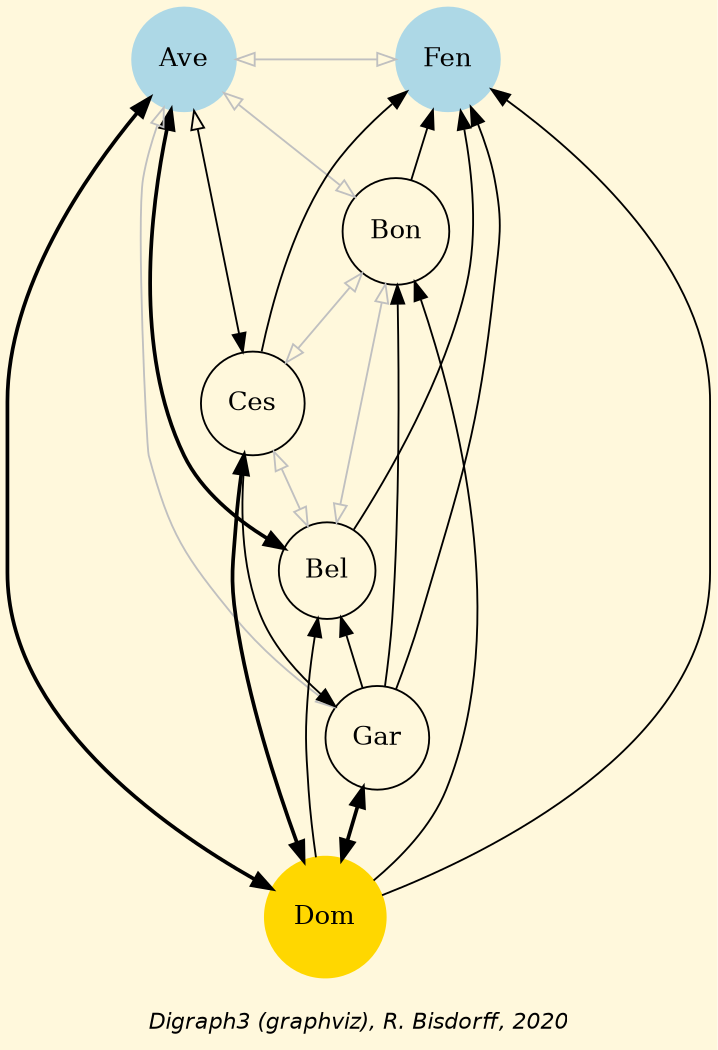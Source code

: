 digraph G {
graph [ bgcolor = cornsilk, fontname = "Helvetica-Oblique",
 fontsize = 12,
 label = "\nDigraph3 (graphviz), R. Bisdorff, 2020", size="7,7"];
n1 [shape = "circle", label = "Ave", style = "filled", color = lightblue];
n2 [shape = "circle", label = "Bon"];
n3 [shape = "circle", label = "Ces"];
n4 [shape = "circle", label = "Dom", style = "filled", color = gold];
n5 [shape = "circle", label = "Bel"];
n6 [shape = "circle", label = "Fen", style = "filled", color = lightblue];
n7 [shape = "circle", label = "Gar"];
n1-> n2 [dir=both, color=grey, arrowhead=empty, arrowtail=empty] ;
n1-> n3 [dir=both, color=black, arrowhead=normal, arrowtail=empty] ;
n1-> n4 [dir=both,style="setlinewidth(2)",color=black, arrowhead=normal, arrowtail=normal] ;
n1-> n5 [dir=both,style="setlinewidth(2)",color=black, arrowhead=normal, arrowtail=normal] ;
n1-> n6 [dir=both, color=grey, arrowhead=empty, arrowtail=empty] ;
n1-> n7 [dir=both, color=grey, arrowhead=empty, arrowtail=empty] ;
n2-> n3 [dir=both, color=grey, arrowhead=empty, arrowtail=empty] ;
n2-> n4 [dir=back, color=black] ;
n2-> n5 [dir=both, color=grey, arrowhead=empty, arrowtail=empty] ;
n2-> n6 [dir=forward, color=black] ;
n2-> n7 [dir=back, color=black] ;
n3-> n4 [dir=both,style="setlinewidth(2)",color=black, arrowhead=normal, arrowtail=normal] ;
n3-> n5 [dir=both, color=grey, arrowhead=empty, arrowtail=empty] ;
n3-> n6 [dir=forward, color=black] ;
n3-> n7 [dir=forward, color=black] ;
n4-> n5 [dir=forward, color=black] ;
n4-> n6 [dir=forward, color=black] ;
n4-> n7 [dir=both,style="setlinewidth(2)",color=black, arrowhead=normal, arrowtail=normal] ;
n5-> n6 [dir=forward, color=black] ;
n5-> n7 [dir=back, color=black] ;
n6-> n7 [dir=back, color=black] ;
{rank=max; n4 }
{rank=min; n1 n6 }
}
